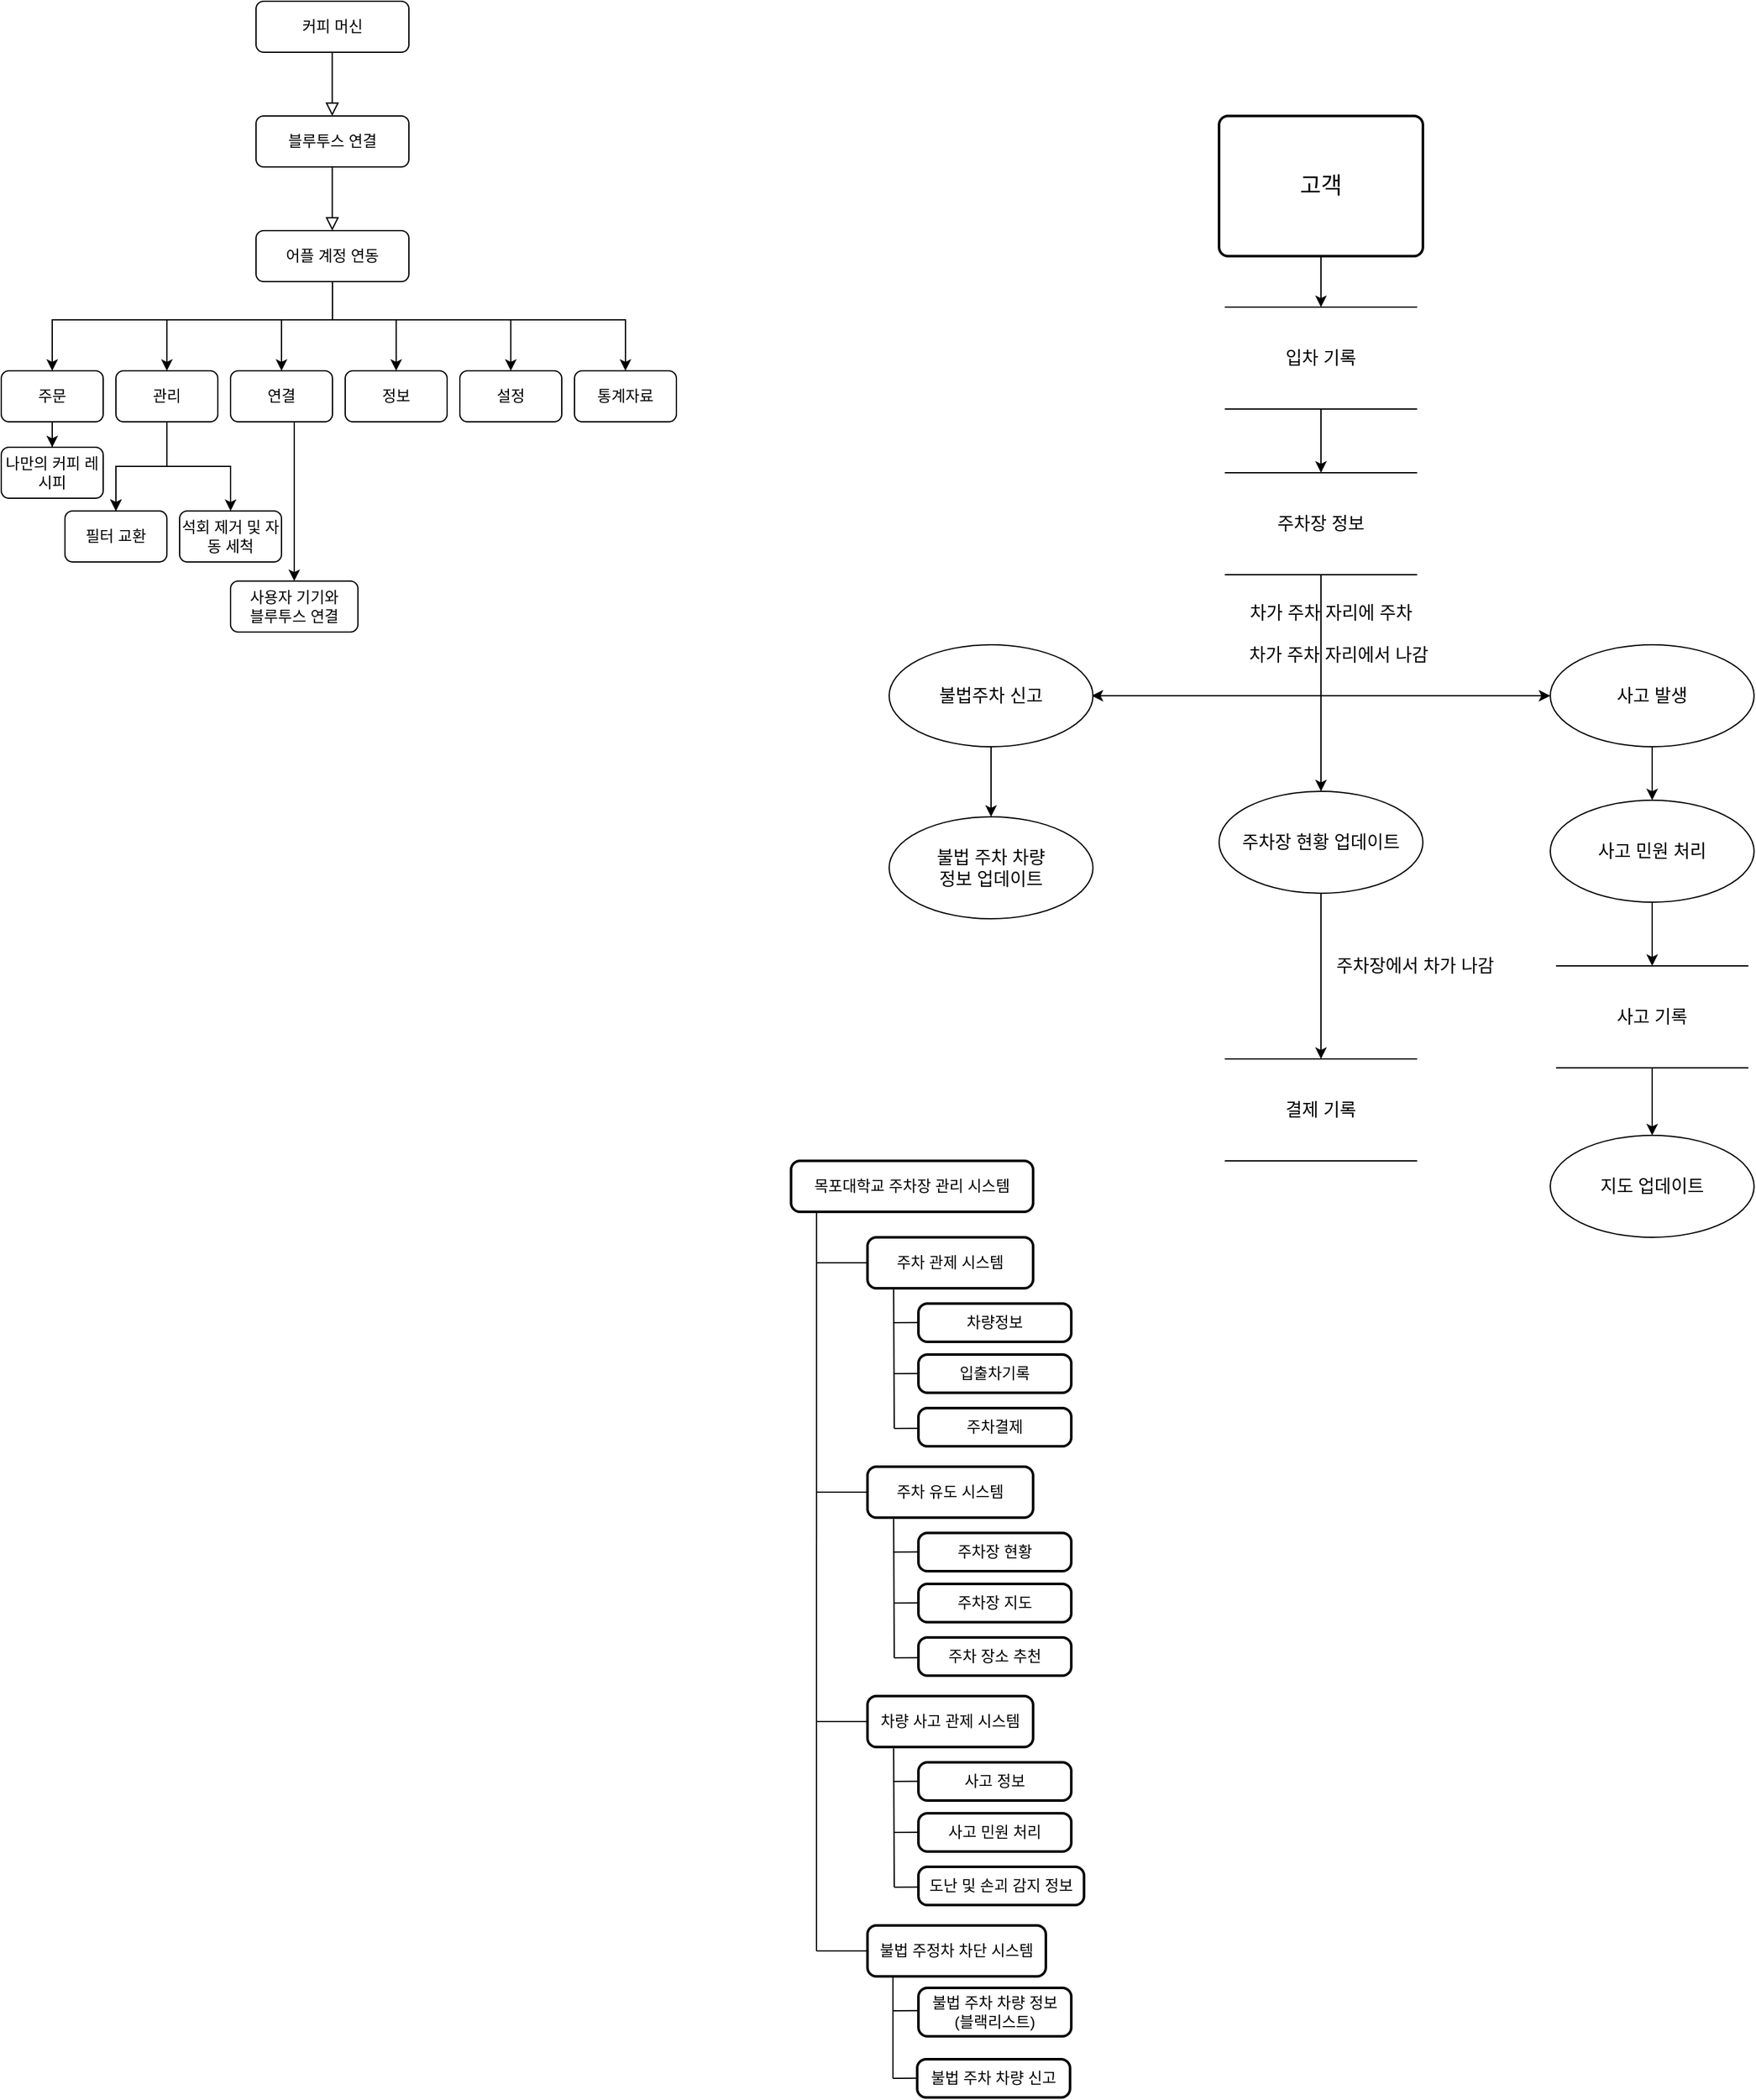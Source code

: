<mxfile version="22.1.4" type="github">
  <diagram id="C5RBs43oDa-KdzZeNtuy" name="Page-1">
    <mxGraphModel dx="706" dy="670" grid="1" gridSize="10" guides="1" tooltips="1" connect="1" arrows="1" fold="1" page="1" pageScale="1" pageWidth="827" pageHeight="1169" math="0" shadow="0">
      <root>
        <mxCell id="WIyWlLk6GJQsqaUBKTNV-0" />
        <mxCell id="WIyWlLk6GJQsqaUBKTNV-1" parent="WIyWlLk6GJQsqaUBKTNV-0" />
        <mxCell id="WIyWlLk6GJQsqaUBKTNV-3" value="블루투스 연결" style="rounded=1;whiteSpace=wrap;html=1;fontSize=12;glass=0;strokeWidth=1;shadow=0;" parent="WIyWlLk6GJQsqaUBKTNV-1" vertex="1">
          <mxGeometry x="310" y="100" width="120" height="40" as="geometry" />
        </mxCell>
        <mxCell id="3EG9-TvV20ggC_MvHCEM-3" value="커피 머신" style="rounded=1;whiteSpace=wrap;html=1;fontSize=12;glass=0;strokeWidth=1;shadow=0;" parent="WIyWlLk6GJQsqaUBKTNV-1" vertex="1">
          <mxGeometry x="310" y="10" width="120" height="40" as="geometry" />
        </mxCell>
        <mxCell id="3EG9-TvV20ggC_MvHCEM-5" value="" style="rounded=0;html=1;jettySize=auto;orthogonalLoop=1;fontSize=11;endArrow=block;endFill=0;endSize=8;strokeWidth=1;shadow=0;labelBackgroundColor=none;edgeStyle=orthogonalEdgeStyle;" parent="WIyWlLk6GJQsqaUBKTNV-1" edge="1">
          <mxGeometry relative="1" as="geometry">
            <mxPoint x="369.83" y="140" as="sourcePoint" />
            <mxPoint x="369.83" y="190" as="targetPoint" />
          </mxGeometry>
        </mxCell>
        <mxCell id="DR7JTV7pjPa2kn4OJmJ5-90" style="edgeStyle=orthogonalEdgeStyle;rounded=0;orthogonalLoop=1;jettySize=auto;html=1;exitX=0.5;exitY=1;exitDx=0;exitDy=0;entryX=0.5;entryY=0;entryDx=0;entryDy=0;" edge="1" parent="WIyWlLk6GJQsqaUBKTNV-1" source="3EG9-TvV20ggC_MvHCEM-7" target="DR7JTV7pjPa2kn4OJmJ5-85">
          <mxGeometry relative="1" as="geometry">
            <Array as="points">
              <mxPoint x="370" y="260" />
              <mxPoint x="240" y="260" />
            </Array>
          </mxGeometry>
        </mxCell>
        <mxCell id="DR7JTV7pjPa2kn4OJmJ5-91" style="edgeStyle=orthogonalEdgeStyle;rounded=0;orthogonalLoop=1;jettySize=auto;html=1;exitX=0.5;exitY=1;exitDx=0;exitDy=0;entryX=0.5;entryY=0;entryDx=0;entryDy=0;" edge="1" parent="WIyWlLk6GJQsqaUBKTNV-1" source="3EG9-TvV20ggC_MvHCEM-7" target="DR7JTV7pjPa2kn4OJmJ5-86">
          <mxGeometry relative="1" as="geometry">
            <Array as="points">
              <mxPoint x="370" y="260" />
              <mxPoint x="330" y="260" />
            </Array>
          </mxGeometry>
        </mxCell>
        <mxCell id="DR7JTV7pjPa2kn4OJmJ5-92" style="edgeStyle=orthogonalEdgeStyle;rounded=0;orthogonalLoop=1;jettySize=auto;html=1;exitX=0.5;exitY=1;exitDx=0;exitDy=0;entryX=0.5;entryY=0;entryDx=0;entryDy=0;" edge="1" parent="WIyWlLk6GJQsqaUBKTNV-1" source="3EG9-TvV20ggC_MvHCEM-7" target="DR7JTV7pjPa2kn4OJmJ5-82">
          <mxGeometry relative="1" as="geometry">
            <Array as="points">
              <mxPoint x="370" y="260" />
              <mxPoint x="150" y="260" />
            </Array>
          </mxGeometry>
        </mxCell>
        <mxCell id="DR7JTV7pjPa2kn4OJmJ5-93" style="edgeStyle=orthogonalEdgeStyle;rounded=0;orthogonalLoop=1;jettySize=auto;html=1;exitX=0.5;exitY=1;exitDx=0;exitDy=0;entryX=0.5;entryY=0;entryDx=0;entryDy=0;" edge="1" parent="WIyWlLk6GJQsqaUBKTNV-1" source="3EG9-TvV20ggC_MvHCEM-7" target="DR7JTV7pjPa2kn4OJmJ5-87">
          <mxGeometry relative="1" as="geometry">
            <Array as="points">
              <mxPoint x="370" y="260" />
              <mxPoint x="420" y="260" />
            </Array>
          </mxGeometry>
        </mxCell>
        <mxCell id="DR7JTV7pjPa2kn4OJmJ5-94" style="edgeStyle=orthogonalEdgeStyle;rounded=0;orthogonalLoop=1;jettySize=auto;html=1;exitX=0.5;exitY=1;exitDx=0;exitDy=0;entryX=0.5;entryY=0;entryDx=0;entryDy=0;" edge="1" parent="WIyWlLk6GJQsqaUBKTNV-1" source="3EG9-TvV20ggC_MvHCEM-7" target="DR7JTV7pjPa2kn4OJmJ5-88">
          <mxGeometry relative="1" as="geometry">
            <Array as="points">
              <mxPoint x="370" y="260" />
              <mxPoint x="510" y="260" />
            </Array>
          </mxGeometry>
        </mxCell>
        <mxCell id="DR7JTV7pjPa2kn4OJmJ5-95" style="edgeStyle=orthogonalEdgeStyle;rounded=0;orthogonalLoop=1;jettySize=auto;html=1;exitX=0.5;exitY=1;exitDx=0;exitDy=0;entryX=0.5;entryY=0;entryDx=0;entryDy=0;" edge="1" parent="WIyWlLk6GJQsqaUBKTNV-1" source="3EG9-TvV20ggC_MvHCEM-7" target="DR7JTV7pjPa2kn4OJmJ5-89">
          <mxGeometry relative="1" as="geometry">
            <Array as="points">
              <mxPoint x="370" y="260" />
              <mxPoint x="600" y="260" />
            </Array>
          </mxGeometry>
        </mxCell>
        <mxCell id="3EG9-TvV20ggC_MvHCEM-7" value="어플 계정 연동" style="rounded=1;whiteSpace=wrap;html=1;fontSize=12;glass=0;strokeWidth=1;shadow=0;" parent="WIyWlLk6GJQsqaUBKTNV-1" vertex="1">
          <mxGeometry x="310" y="190" width="120" height="40" as="geometry" />
        </mxCell>
        <mxCell id="3EG9-TvV20ggC_MvHCEM-8" value="" style="rounded=0;html=1;jettySize=auto;orthogonalLoop=1;fontSize=11;endArrow=block;endFill=0;endSize=8;strokeWidth=1;shadow=0;labelBackgroundColor=none;edgeStyle=orthogonalEdgeStyle;" parent="WIyWlLk6GJQsqaUBKTNV-1" edge="1">
          <mxGeometry relative="1" as="geometry">
            <mxPoint x="369.8" y="50" as="sourcePoint" />
            <mxPoint x="369.8" y="100" as="targetPoint" />
          </mxGeometry>
        </mxCell>
        <mxCell id="DR7JTV7pjPa2kn4OJmJ5-0" value="목포대학교 주차장 관리 시스템" style="rounded=1;whiteSpace=wrap;html=1;absoluteArcSize=1;arcSize=14;strokeWidth=2;" vertex="1" parent="WIyWlLk6GJQsqaUBKTNV-1">
          <mxGeometry x="730" y="920" width="190" height="40" as="geometry" />
        </mxCell>
        <mxCell id="DR7JTV7pjPa2kn4OJmJ5-1" value="주차 관제 시스템" style="rounded=1;whiteSpace=wrap;html=1;absoluteArcSize=1;arcSize=14;strokeWidth=2;" vertex="1" parent="WIyWlLk6GJQsqaUBKTNV-1">
          <mxGeometry x="790" y="980" width="130" height="40" as="geometry" />
        </mxCell>
        <mxCell id="DR7JTV7pjPa2kn4OJmJ5-2" value="" style="endArrow=none;html=1;rounded=0;entryX=0.137;entryY=1.075;entryDx=0;entryDy=0;entryPerimeter=0;" edge="1" parent="WIyWlLk6GJQsqaUBKTNV-1">
          <mxGeometry width="50" height="50" relative="1" as="geometry">
            <mxPoint x="750" y="1540" as="sourcePoint" />
            <mxPoint x="750.03" y="960.0" as="targetPoint" />
          </mxGeometry>
        </mxCell>
        <mxCell id="DR7JTV7pjPa2kn4OJmJ5-3" value="" style="endArrow=none;html=1;rounded=0;" edge="1" parent="WIyWlLk6GJQsqaUBKTNV-1">
          <mxGeometry width="50" height="50" relative="1" as="geometry">
            <mxPoint x="810" y="1047" as="sourcePoint" />
            <mxPoint x="830" y="1046.83" as="targetPoint" />
          </mxGeometry>
        </mxCell>
        <mxCell id="DR7JTV7pjPa2kn4OJmJ5-5" value="" style="endArrow=none;html=1;rounded=0;entryX=0.158;entryY=1.027;entryDx=0;entryDy=0;entryPerimeter=0;" edge="1" parent="WIyWlLk6GJQsqaUBKTNV-1" target="DR7JTV7pjPa2kn4OJmJ5-1">
          <mxGeometry width="50" height="50" relative="1" as="geometry">
            <mxPoint x="811" y="1130" as="sourcePoint" />
            <mxPoint x="860" y="1090" as="targetPoint" />
          </mxGeometry>
        </mxCell>
        <mxCell id="DR7JTV7pjPa2kn4OJmJ5-6" value="차량정보" style="rounded=1;whiteSpace=wrap;html=1;absoluteArcSize=1;arcSize=14;strokeWidth=2;" vertex="1" parent="WIyWlLk6GJQsqaUBKTNV-1">
          <mxGeometry x="830" y="1032" width="120" height="30" as="geometry" />
        </mxCell>
        <mxCell id="DR7JTV7pjPa2kn4OJmJ5-7" value="입출차기록" style="rounded=1;whiteSpace=wrap;html=1;absoluteArcSize=1;arcSize=14;strokeWidth=2;" vertex="1" parent="WIyWlLk6GJQsqaUBKTNV-1">
          <mxGeometry x="830" y="1072" width="120" height="30" as="geometry" />
        </mxCell>
        <mxCell id="DR7JTV7pjPa2kn4OJmJ5-8" value="주차결제" style="rounded=1;whiteSpace=wrap;html=1;absoluteArcSize=1;arcSize=14;strokeWidth=2;" vertex="1" parent="WIyWlLk6GJQsqaUBKTNV-1">
          <mxGeometry x="830" y="1114" width="120" height="30" as="geometry" />
        </mxCell>
        <mxCell id="DR7JTV7pjPa2kn4OJmJ5-10" value="" style="endArrow=none;html=1;rounded=0;" edge="1" parent="WIyWlLk6GJQsqaUBKTNV-1">
          <mxGeometry width="50" height="50" relative="1" as="geometry">
            <mxPoint x="811" y="1087" as="sourcePoint" />
            <mxPoint x="831" y="1086.83" as="targetPoint" />
          </mxGeometry>
        </mxCell>
        <mxCell id="DR7JTV7pjPa2kn4OJmJ5-11" value="" style="endArrow=none;html=1;rounded=0;" edge="1" parent="WIyWlLk6GJQsqaUBKTNV-1">
          <mxGeometry width="50" height="50" relative="1" as="geometry">
            <mxPoint x="811" y="1130" as="sourcePoint" />
            <mxPoint x="831" y="1129.83" as="targetPoint" />
          </mxGeometry>
        </mxCell>
        <mxCell id="DR7JTV7pjPa2kn4OJmJ5-12" value="" style="endArrow=none;html=1;rounded=0;entryX=0;entryY=0.5;entryDx=0;entryDy=0;" edge="1" parent="WIyWlLk6GJQsqaUBKTNV-1" target="DR7JTV7pjPa2kn4OJmJ5-1">
          <mxGeometry width="50" height="50" relative="1" as="geometry">
            <mxPoint x="750" y="1000.03" as="sourcePoint" />
            <mxPoint x="770" y="999.86" as="targetPoint" />
          </mxGeometry>
        </mxCell>
        <mxCell id="DR7JTV7pjPa2kn4OJmJ5-13" value="주차 유도 시스템" style="rounded=1;whiteSpace=wrap;html=1;absoluteArcSize=1;arcSize=14;strokeWidth=2;" vertex="1" parent="WIyWlLk6GJQsqaUBKTNV-1">
          <mxGeometry x="790" y="1160" width="130" height="40" as="geometry" />
        </mxCell>
        <mxCell id="DR7JTV7pjPa2kn4OJmJ5-14" value="" style="endArrow=none;html=1;rounded=0;" edge="1" parent="WIyWlLk6GJQsqaUBKTNV-1">
          <mxGeometry width="50" height="50" relative="1" as="geometry">
            <mxPoint x="810" y="1227" as="sourcePoint" />
            <mxPoint x="830" y="1226.83" as="targetPoint" />
          </mxGeometry>
        </mxCell>
        <mxCell id="DR7JTV7pjPa2kn4OJmJ5-15" value="" style="endArrow=none;html=1;rounded=0;entryX=0.158;entryY=1.027;entryDx=0;entryDy=0;entryPerimeter=0;" edge="1" parent="WIyWlLk6GJQsqaUBKTNV-1" target="DR7JTV7pjPa2kn4OJmJ5-13">
          <mxGeometry width="50" height="50" relative="1" as="geometry">
            <mxPoint x="811" y="1310" as="sourcePoint" />
            <mxPoint x="860" y="1270" as="targetPoint" />
          </mxGeometry>
        </mxCell>
        <mxCell id="DR7JTV7pjPa2kn4OJmJ5-16" value="주차장 현황" style="rounded=1;whiteSpace=wrap;html=1;absoluteArcSize=1;arcSize=14;strokeWidth=2;" vertex="1" parent="WIyWlLk6GJQsqaUBKTNV-1">
          <mxGeometry x="830" y="1212" width="120" height="30" as="geometry" />
        </mxCell>
        <mxCell id="DR7JTV7pjPa2kn4OJmJ5-17" value="주차장 지도" style="rounded=1;whiteSpace=wrap;html=1;absoluteArcSize=1;arcSize=14;strokeWidth=2;" vertex="1" parent="WIyWlLk6GJQsqaUBKTNV-1">
          <mxGeometry x="830" y="1252" width="120" height="30" as="geometry" />
        </mxCell>
        <mxCell id="DR7JTV7pjPa2kn4OJmJ5-18" value="주차 장소 추천" style="rounded=1;whiteSpace=wrap;html=1;absoluteArcSize=1;arcSize=14;strokeWidth=2;" vertex="1" parent="WIyWlLk6GJQsqaUBKTNV-1">
          <mxGeometry x="830" y="1294" width="120" height="30" as="geometry" />
        </mxCell>
        <mxCell id="DR7JTV7pjPa2kn4OJmJ5-19" value="" style="endArrow=none;html=1;rounded=0;" edge="1" parent="WIyWlLk6GJQsqaUBKTNV-1">
          <mxGeometry width="50" height="50" relative="1" as="geometry">
            <mxPoint x="811" y="1267" as="sourcePoint" />
            <mxPoint x="831" y="1266.83" as="targetPoint" />
          </mxGeometry>
        </mxCell>
        <mxCell id="DR7JTV7pjPa2kn4OJmJ5-20" value="" style="endArrow=none;html=1;rounded=0;" edge="1" parent="WIyWlLk6GJQsqaUBKTNV-1">
          <mxGeometry width="50" height="50" relative="1" as="geometry">
            <mxPoint x="811" y="1310" as="sourcePoint" />
            <mxPoint x="831" y="1309.83" as="targetPoint" />
          </mxGeometry>
        </mxCell>
        <mxCell id="DR7JTV7pjPa2kn4OJmJ5-21" value="" style="endArrow=none;html=1;rounded=0;entryX=0;entryY=0.5;entryDx=0;entryDy=0;" edge="1" parent="WIyWlLk6GJQsqaUBKTNV-1" target="DR7JTV7pjPa2kn4OJmJ5-13">
          <mxGeometry width="50" height="50" relative="1" as="geometry">
            <mxPoint x="750" y="1180.03" as="sourcePoint" />
            <mxPoint x="770" y="1179.86" as="targetPoint" />
          </mxGeometry>
        </mxCell>
        <mxCell id="DR7JTV7pjPa2kn4OJmJ5-22" value="차량 사고 관제 시스템" style="rounded=1;whiteSpace=wrap;html=1;absoluteArcSize=1;arcSize=14;strokeWidth=2;" vertex="1" parent="WIyWlLk6GJQsqaUBKTNV-1">
          <mxGeometry x="790" y="1340" width="130" height="40" as="geometry" />
        </mxCell>
        <mxCell id="DR7JTV7pjPa2kn4OJmJ5-23" value="" style="endArrow=none;html=1;rounded=0;" edge="1" parent="WIyWlLk6GJQsqaUBKTNV-1">
          <mxGeometry width="50" height="50" relative="1" as="geometry">
            <mxPoint x="810" y="1407" as="sourcePoint" />
            <mxPoint x="830" y="1406.83" as="targetPoint" />
          </mxGeometry>
        </mxCell>
        <mxCell id="DR7JTV7pjPa2kn4OJmJ5-24" value="" style="endArrow=none;html=1;rounded=0;entryX=0.158;entryY=1.027;entryDx=0;entryDy=0;entryPerimeter=0;" edge="1" parent="WIyWlLk6GJQsqaUBKTNV-1" target="DR7JTV7pjPa2kn4OJmJ5-22">
          <mxGeometry width="50" height="50" relative="1" as="geometry">
            <mxPoint x="811" y="1490" as="sourcePoint" />
            <mxPoint x="860" y="1450" as="targetPoint" />
          </mxGeometry>
        </mxCell>
        <mxCell id="DR7JTV7pjPa2kn4OJmJ5-25" value="사고 정보" style="rounded=1;whiteSpace=wrap;html=1;absoluteArcSize=1;arcSize=14;strokeWidth=2;" vertex="1" parent="WIyWlLk6GJQsqaUBKTNV-1">
          <mxGeometry x="830" y="1392" width="120" height="30" as="geometry" />
        </mxCell>
        <mxCell id="DR7JTV7pjPa2kn4OJmJ5-26" value="사고 민원 처리" style="rounded=1;whiteSpace=wrap;html=1;absoluteArcSize=1;arcSize=14;strokeWidth=2;" vertex="1" parent="WIyWlLk6GJQsqaUBKTNV-1">
          <mxGeometry x="830" y="1432" width="120" height="30" as="geometry" />
        </mxCell>
        <mxCell id="DR7JTV7pjPa2kn4OJmJ5-27" value="도난 및 손괴 감지 정보" style="rounded=1;whiteSpace=wrap;html=1;absoluteArcSize=1;arcSize=14;strokeWidth=2;" vertex="1" parent="WIyWlLk6GJQsqaUBKTNV-1">
          <mxGeometry x="830" y="1474" width="130" height="30" as="geometry" />
        </mxCell>
        <mxCell id="DR7JTV7pjPa2kn4OJmJ5-28" value="" style="endArrow=none;html=1;rounded=0;" edge="1" parent="WIyWlLk6GJQsqaUBKTNV-1">
          <mxGeometry width="50" height="50" relative="1" as="geometry">
            <mxPoint x="811" y="1447" as="sourcePoint" />
            <mxPoint x="831" y="1446.83" as="targetPoint" />
          </mxGeometry>
        </mxCell>
        <mxCell id="DR7JTV7pjPa2kn4OJmJ5-29" value="" style="endArrow=none;html=1;rounded=0;" edge="1" parent="WIyWlLk6GJQsqaUBKTNV-1">
          <mxGeometry width="50" height="50" relative="1" as="geometry">
            <mxPoint x="811" y="1490" as="sourcePoint" />
            <mxPoint x="831" y="1489.83" as="targetPoint" />
          </mxGeometry>
        </mxCell>
        <mxCell id="DR7JTV7pjPa2kn4OJmJ5-30" value="" style="endArrow=none;html=1;rounded=0;entryX=0;entryY=0.5;entryDx=0;entryDy=0;" edge="1" parent="WIyWlLk6GJQsqaUBKTNV-1" target="DR7JTV7pjPa2kn4OJmJ5-22">
          <mxGeometry width="50" height="50" relative="1" as="geometry">
            <mxPoint x="750" y="1360.03" as="sourcePoint" />
            <mxPoint x="770" y="1359.86" as="targetPoint" />
          </mxGeometry>
        </mxCell>
        <mxCell id="DR7JTV7pjPa2kn4OJmJ5-31" value="불법 주정차 차단 시스템" style="rounded=1;whiteSpace=wrap;html=1;absoluteArcSize=1;arcSize=14;strokeWidth=2;" vertex="1" parent="WIyWlLk6GJQsqaUBKTNV-1">
          <mxGeometry x="790" y="1520" width="140" height="40" as="geometry" />
        </mxCell>
        <mxCell id="DR7JTV7pjPa2kn4OJmJ5-32" value="" style="endArrow=none;html=1;rounded=0;" edge="1" parent="WIyWlLk6GJQsqaUBKTNV-1">
          <mxGeometry width="50" height="50" relative="1" as="geometry">
            <mxPoint x="810" y="1587" as="sourcePoint" />
            <mxPoint x="830" y="1586.83" as="targetPoint" />
          </mxGeometry>
        </mxCell>
        <mxCell id="DR7JTV7pjPa2kn4OJmJ5-33" value="" style="endArrow=none;html=1;rounded=0;" edge="1" parent="WIyWlLk6GJQsqaUBKTNV-1">
          <mxGeometry width="50" height="50" relative="1" as="geometry">
            <mxPoint x="810" y="1640" as="sourcePoint" />
            <mxPoint x="810" y="1560" as="targetPoint" />
          </mxGeometry>
        </mxCell>
        <mxCell id="DR7JTV7pjPa2kn4OJmJ5-34" value="불법 주차 차량 정보&lt;br&gt;(블랙리스트)" style="rounded=1;whiteSpace=wrap;html=1;absoluteArcSize=1;arcSize=14;strokeWidth=2;" vertex="1" parent="WIyWlLk6GJQsqaUBKTNV-1">
          <mxGeometry x="830" y="1569" width="120" height="38" as="geometry" />
        </mxCell>
        <mxCell id="DR7JTV7pjPa2kn4OJmJ5-35" value="불법 주차 차량 신고" style="rounded=1;whiteSpace=wrap;html=1;absoluteArcSize=1;arcSize=14;strokeWidth=2;" vertex="1" parent="WIyWlLk6GJQsqaUBKTNV-1">
          <mxGeometry x="829" y="1625" width="120" height="30" as="geometry" />
        </mxCell>
        <mxCell id="DR7JTV7pjPa2kn4OJmJ5-37" value="" style="endArrow=none;html=1;rounded=0;" edge="1" parent="WIyWlLk6GJQsqaUBKTNV-1">
          <mxGeometry width="50" height="50" relative="1" as="geometry">
            <mxPoint x="810" y="1640" as="sourcePoint" />
            <mxPoint x="830" y="1639.83" as="targetPoint" />
          </mxGeometry>
        </mxCell>
        <mxCell id="DR7JTV7pjPa2kn4OJmJ5-39" value="" style="endArrow=none;html=1;rounded=0;entryX=0;entryY=0.5;entryDx=0;entryDy=0;" edge="1" parent="WIyWlLk6GJQsqaUBKTNV-1" target="DR7JTV7pjPa2kn4OJmJ5-31">
          <mxGeometry width="50" height="50" relative="1" as="geometry">
            <mxPoint x="750" y="1540.03" as="sourcePoint" />
            <mxPoint x="770" y="1539.86" as="targetPoint" />
          </mxGeometry>
        </mxCell>
        <mxCell id="DR7JTV7pjPa2kn4OJmJ5-46" style="edgeStyle=orthogonalEdgeStyle;rounded=0;orthogonalLoop=1;jettySize=auto;html=1;exitX=0.5;exitY=1;exitDx=0;exitDy=0;entryX=0.5;entryY=0;entryDx=0;entryDy=0;" edge="1" parent="WIyWlLk6GJQsqaUBKTNV-1" source="DR7JTV7pjPa2kn4OJmJ5-40" target="DR7JTV7pjPa2kn4OJmJ5-43">
          <mxGeometry relative="1" as="geometry" />
        </mxCell>
        <mxCell id="DR7JTV7pjPa2kn4OJmJ5-40" value="&lt;font style=&quot;font-size: 14px;&quot;&gt;입차 기록&lt;/font&gt;" style="shape=partialRectangle;whiteSpace=wrap;html=1;left=0;right=0;fillColor=none;" vertex="1" parent="WIyWlLk6GJQsqaUBKTNV-1">
          <mxGeometry x="1071" y="250" width="150" height="80" as="geometry" />
        </mxCell>
        <mxCell id="DR7JTV7pjPa2kn4OJmJ5-45" style="edgeStyle=orthogonalEdgeStyle;rounded=0;orthogonalLoop=1;jettySize=auto;html=1;exitX=0.5;exitY=1;exitDx=0;exitDy=0;entryX=0.5;entryY=0;entryDx=0;entryDy=0;" edge="1" parent="WIyWlLk6GJQsqaUBKTNV-1" source="DR7JTV7pjPa2kn4OJmJ5-42" target="DR7JTV7pjPa2kn4OJmJ5-40">
          <mxGeometry relative="1" as="geometry" />
        </mxCell>
        <mxCell id="DR7JTV7pjPa2kn4OJmJ5-42" value="&lt;font style=&quot;font-size: 18px;&quot;&gt;고객&lt;/font&gt;" style="rounded=1;whiteSpace=wrap;html=1;absoluteArcSize=1;arcSize=14;strokeWidth=2;" vertex="1" parent="WIyWlLk6GJQsqaUBKTNV-1">
          <mxGeometry x="1066" y="100" width="160" height="110" as="geometry" />
        </mxCell>
        <mxCell id="DR7JTV7pjPa2kn4OJmJ5-57" value="" style="edgeStyle=orthogonalEdgeStyle;rounded=0;orthogonalLoop=1;jettySize=auto;html=1;exitX=0.5;exitY=1;exitDx=0;exitDy=0;" edge="1" parent="WIyWlLk6GJQsqaUBKTNV-1" source="DR7JTV7pjPa2kn4OJmJ5-43" target="DR7JTV7pjPa2kn4OJmJ5-56">
          <mxGeometry relative="1" as="geometry">
            <mxPoint x="1146.059" y="502" as="sourcePoint" />
          </mxGeometry>
        </mxCell>
        <mxCell id="DR7JTV7pjPa2kn4OJmJ5-43" value="&lt;font style=&quot;font-size: 14px;&quot;&gt;주차장 정보&lt;/font&gt;" style="shape=partialRectangle;whiteSpace=wrap;html=1;left=0;right=0;fillColor=none;" vertex="1" parent="WIyWlLk6GJQsqaUBKTNV-1">
          <mxGeometry x="1071" y="380" width="150" height="80" as="geometry" />
        </mxCell>
        <mxCell id="DR7JTV7pjPa2kn4OJmJ5-48" value="&lt;font style=&quot;font-size: 14px;&quot;&gt;차가 주차 자리에 주차&lt;/font&gt;" style="text;html=1;strokeColor=none;fillColor=none;align=center;verticalAlign=middle;whiteSpace=wrap;rounded=0;" vertex="1" parent="WIyWlLk6GJQsqaUBKTNV-1">
          <mxGeometry x="1079" y="475" width="150" height="30" as="geometry" />
        </mxCell>
        <mxCell id="DR7JTV7pjPa2kn4OJmJ5-68" style="edgeStyle=orthogonalEdgeStyle;rounded=0;orthogonalLoop=1;jettySize=auto;html=1;exitX=0.5;exitY=1;exitDx=0;exitDy=0;entryX=0.5;entryY=0;entryDx=0;entryDy=0;" edge="1" parent="WIyWlLk6GJQsqaUBKTNV-1" source="DR7JTV7pjPa2kn4OJmJ5-56" target="DR7JTV7pjPa2kn4OJmJ5-64">
          <mxGeometry relative="1" as="geometry" />
        </mxCell>
        <mxCell id="DR7JTV7pjPa2kn4OJmJ5-56" value="&lt;font style=&quot;font-size: 14px;&quot;&gt;주차장 현황 업데이트&lt;/font&gt;" style="ellipse;whiteSpace=wrap;html=1;fillColor=none;" vertex="1" parent="WIyWlLk6GJQsqaUBKTNV-1">
          <mxGeometry x="1066" y="630" width="160" height="80" as="geometry" />
        </mxCell>
        <mxCell id="DR7JTV7pjPa2kn4OJmJ5-60" value="&lt;font style=&quot;font-size: 14px;&quot;&gt;차가 주차 자리에서 나감&lt;/font&gt;" style="text;html=1;strokeColor=none;fillColor=none;align=center;verticalAlign=middle;whiteSpace=wrap;rounded=0;" vertex="1" parent="WIyWlLk6GJQsqaUBKTNV-1">
          <mxGeometry x="1080" y="508" width="160" height="30" as="geometry" />
        </mxCell>
        <mxCell id="DR7JTV7pjPa2kn4OJmJ5-64" value="&lt;font style=&quot;font-size: 14px;&quot;&gt;결제 기록&lt;/font&gt;" style="shape=partialRectangle;whiteSpace=wrap;html=1;left=0;right=0;fillColor=none;" vertex="1" parent="WIyWlLk6GJQsqaUBKTNV-1">
          <mxGeometry x="1071" y="840" width="150" height="80" as="geometry" />
        </mxCell>
        <mxCell id="DR7JTV7pjPa2kn4OJmJ5-69" value="&lt;span style=&quot;font-size: 14px;&quot;&gt;주차장에서 차가 나감&lt;/span&gt;" style="text;html=1;strokeColor=none;fillColor=none;align=center;verticalAlign=middle;whiteSpace=wrap;rounded=0;" vertex="1" parent="WIyWlLk6GJQsqaUBKTNV-1">
          <mxGeometry x="1140" y="752" width="160" height="30" as="geometry" />
        </mxCell>
        <mxCell id="DR7JTV7pjPa2kn4OJmJ5-70" value="" style="edgeStyle=orthogonalEdgeStyle;rounded=0;orthogonalLoop=1;jettySize=auto;html=1;" edge="1" parent="WIyWlLk6GJQsqaUBKTNV-1">
          <mxGeometry relative="1" as="geometry">
            <mxPoint x="1145" y="555" as="sourcePoint" />
            <mxPoint x="1326" y="555" as="targetPoint" />
          </mxGeometry>
        </mxCell>
        <mxCell id="DR7JTV7pjPa2kn4OJmJ5-73" style="edgeStyle=orthogonalEdgeStyle;rounded=0;orthogonalLoop=1;jettySize=auto;html=1;exitX=0.5;exitY=1;exitDx=0;exitDy=0;" edge="1" parent="WIyWlLk6GJQsqaUBKTNV-1" source="DR7JTV7pjPa2kn4OJmJ5-71" target="DR7JTV7pjPa2kn4OJmJ5-72">
          <mxGeometry relative="1" as="geometry" />
        </mxCell>
        <mxCell id="DR7JTV7pjPa2kn4OJmJ5-71" value="&lt;font style=&quot;font-size: 14px;&quot;&gt;사고 발생&lt;/font&gt;" style="ellipse;whiteSpace=wrap;html=1;fillColor=none;" vertex="1" parent="WIyWlLk6GJQsqaUBKTNV-1">
          <mxGeometry x="1326" y="515" width="160" height="80" as="geometry" />
        </mxCell>
        <mxCell id="DR7JTV7pjPa2kn4OJmJ5-75" style="edgeStyle=orthogonalEdgeStyle;rounded=0;orthogonalLoop=1;jettySize=auto;html=1;exitX=0.5;exitY=1;exitDx=0;exitDy=0;entryX=0.5;entryY=0;entryDx=0;entryDy=0;" edge="1" parent="WIyWlLk6GJQsqaUBKTNV-1" source="DR7JTV7pjPa2kn4OJmJ5-72" target="DR7JTV7pjPa2kn4OJmJ5-74">
          <mxGeometry relative="1" as="geometry" />
        </mxCell>
        <mxCell id="DR7JTV7pjPa2kn4OJmJ5-72" value="&lt;font style=&quot;font-size: 14px;&quot;&gt;사고 민원 처리&lt;/font&gt;" style="ellipse;whiteSpace=wrap;html=1;fillColor=none;" vertex="1" parent="WIyWlLk6GJQsqaUBKTNV-1">
          <mxGeometry x="1326" y="637" width="160" height="80" as="geometry" />
        </mxCell>
        <mxCell id="DR7JTV7pjPa2kn4OJmJ5-77" style="edgeStyle=orthogonalEdgeStyle;rounded=0;orthogonalLoop=1;jettySize=auto;html=1;exitX=0.5;exitY=1;exitDx=0;exitDy=0;entryX=0.5;entryY=0;entryDx=0;entryDy=0;" edge="1" parent="WIyWlLk6GJQsqaUBKTNV-1" source="DR7JTV7pjPa2kn4OJmJ5-74" target="DR7JTV7pjPa2kn4OJmJ5-76">
          <mxGeometry relative="1" as="geometry" />
        </mxCell>
        <mxCell id="DR7JTV7pjPa2kn4OJmJ5-74" value="&lt;span style=&quot;font-size: 14px;&quot;&gt;사고 기록&lt;/span&gt;" style="shape=partialRectangle;whiteSpace=wrap;html=1;left=0;right=0;fillColor=none;" vertex="1" parent="WIyWlLk6GJQsqaUBKTNV-1">
          <mxGeometry x="1331" y="767" width="150" height="80" as="geometry" />
        </mxCell>
        <mxCell id="DR7JTV7pjPa2kn4OJmJ5-76" value="&lt;font style=&quot;font-size: 14px;&quot;&gt;지도 업데이트&lt;/font&gt;" style="ellipse;whiteSpace=wrap;html=1;fillColor=none;" vertex="1" parent="WIyWlLk6GJQsqaUBKTNV-1">
          <mxGeometry x="1326" y="900" width="160" height="80" as="geometry" />
        </mxCell>
        <mxCell id="DR7JTV7pjPa2kn4OJmJ5-78" value="" style="edgeStyle=orthogonalEdgeStyle;rounded=0;orthogonalLoop=1;jettySize=auto;html=1;" edge="1" parent="WIyWlLk6GJQsqaUBKTNV-1">
          <mxGeometry relative="1" as="geometry">
            <mxPoint x="1146" y="555" as="sourcePoint" />
            <mxPoint x="966" y="555" as="targetPoint" />
          </mxGeometry>
        </mxCell>
        <mxCell id="DR7JTV7pjPa2kn4OJmJ5-81" style="edgeStyle=orthogonalEdgeStyle;rounded=0;orthogonalLoop=1;jettySize=auto;html=1;exitX=0.5;exitY=1;exitDx=0;exitDy=0;entryX=0.5;entryY=0;entryDx=0;entryDy=0;" edge="1" parent="WIyWlLk6GJQsqaUBKTNV-1" source="DR7JTV7pjPa2kn4OJmJ5-79" target="DR7JTV7pjPa2kn4OJmJ5-80">
          <mxGeometry relative="1" as="geometry" />
        </mxCell>
        <mxCell id="DR7JTV7pjPa2kn4OJmJ5-79" value="&lt;font style=&quot;font-size: 14px;&quot;&gt;불법주차 신고&lt;/font&gt;" style="ellipse;whiteSpace=wrap;html=1;fillColor=none;" vertex="1" parent="WIyWlLk6GJQsqaUBKTNV-1">
          <mxGeometry x="807" y="515" width="160" height="80" as="geometry" />
        </mxCell>
        <mxCell id="DR7JTV7pjPa2kn4OJmJ5-80" value="&lt;font style=&quot;font-size: 14px;&quot;&gt;불법 주차 차량 &lt;br&gt;정보 업데이트&lt;/font&gt;" style="ellipse;whiteSpace=wrap;html=1;fillColor=none;" vertex="1" parent="WIyWlLk6GJQsqaUBKTNV-1">
          <mxGeometry x="807" y="650" width="160" height="80" as="geometry" />
        </mxCell>
        <mxCell id="DR7JTV7pjPa2kn4OJmJ5-97" value="" style="edgeStyle=orthogonalEdgeStyle;rounded=0;orthogonalLoop=1;jettySize=auto;html=1;" edge="1" parent="WIyWlLk6GJQsqaUBKTNV-1" source="DR7JTV7pjPa2kn4OJmJ5-82" target="DR7JTV7pjPa2kn4OJmJ5-96">
          <mxGeometry relative="1" as="geometry" />
        </mxCell>
        <mxCell id="DR7JTV7pjPa2kn4OJmJ5-82" value="주문" style="rounded=1;whiteSpace=wrap;html=1;fontSize=12;glass=0;strokeWidth=1;shadow=0;" vertex="1" parent="WIyWlLk6GJQsqaUBKTNV-1">
          <mxGeometry x="110" y="300" width="80" height="40" as="geometry" />
        </mxCell>
        <mxCell id="DR7JTV7pjPa2kn4OJmJ5-99" value="" style="edgeStyle=orthogonalEdgeStyle;rounded=0;orthogonalLoop=1;jettySize=auto;html=1;" edge="1" parent="WIyWlLk6GJQsqaUBKTNV-1" source="DR7JTV7pjPa2kn4OJmJ5-85" target="DR7JTV7pjPa2kn4OJmJ5-98">
          <mxGeometry relative="1" as="geometry" />
        </mxCell>
        <mxCell id="DR7JTV7pjPa2kn4OJmJ5-100" value="" style="edgeStyle=orthogonalEdgeStyle;rounded=0;orthogonalLoop=1;jettySize=auto;html=1;" edge="1" parent="WIyWlLk6GJQsqaUBKTNV-1" source="DR7JTV7pjPa2kn4OJmJ5-85" target="DR7JTV7pjPa2kn4OJmJ5-98">
          <mxGeometry relative="1" as="geometry" />
        </mxCell>
        <mxCell id="DR7JTV7pjPa2kn4OJmJ5-102" style="edgeStyle=orthogonalEdgeStyle;rounded=0;orthogonalLoop=1;jettySize=auto;html=1;exitX=0.5;exitY=1;exitDx=0;exitDy=0;entryX=0.5;entryY=0;entryDx=0;entryDy=0;" edge="1" parent="WIyWlLk6GJQsqaUBKTNV-1" source="DR7JTV7pjPa2kn4OJmJ5-85" target="DR7JTV7pjPa2kn4OJmJ5-101">
          <mxGeometry relative="1" as="geometry" />
        </mxCell>
        <mxCell id="DR7JTV7pjPa2kn4OJmJ5-85" value="관리" style="rounded=1;whiteSpace=wrap;html=1;fontSize=12;glass=0;strokeWidth=1;shadow=0;" vertex="1" parent="WIyWlLk6GJQsqaUBKTNV-1">
          <mxGeometry x="200" y="300" width="80" height="40" as="geometry" />
        </mxCell>
        <mxCell id="DR7JTV7pjPa2kn4OJmJ5-106" style="edgeStyle=orthogonalEdgeStyle;rounded=0;orthogonalLoop=1;jettySize=auto;html=1;exitX=0.5;exitY=1;exitDx=0;exitDy=0;entryX=0.5;entryY=0;entryDx=0;entryDy=0;" edge="1" parent="WIyWlLk6GJQsqaUBKTNV-1" source="DR7JTV7pjPa2kn4OJmJ5-86" target="DR7JTV7pjPa2kn4OJmJ5-105">
          <mxGeometry relative="1" as="geometry">
            <Array as="points">
              <mxPoint x="340" y="340" />
              <mxPoint x="340" y="460" />
            </Array>
          </mxGeometry>
        </mxCell>
        <mxCell id="DR7JTV7pjPa2kn4OJmJ5-86" value="연결" style="rounded=1;whiteSpace=wrap;html=1;fontSize=12;glass=0;strokeWidth=1;shadow=0;" vertex="1" parent="WIyWlLk6GJQsqaUBKTNV-1">
          <mxGeometry x="290" y="300" width="80" height="40" as="geometry" />
        </mxCell>
        <mxCell id="DR7JTV7pjPa2kn4OJmJ5-87" value="정보" style="rounded=1;whiteSpace=wrap;html=1;fontSize=12;glass=0;strokeWidth=1;shadow=0;" vertex="1" parent="WIyWlLk6GJQsqaUBKTNV-1">
          <mxGeometry x="380" y="300" width="80" height="40" as="geometry" />
        </mxCell>
        <mxCell id="DR7JTV7pjPa2kn4OJmJ5-88" value="설정" style="rounded=1;whiteSpace=wrap;html=1;fontSize=12;glass=0;strokeWidth=1;shadow=0;" vertex="1" parent="WIyWlLk6GJQsqaUBKTNV-1">
          <mxGeometry x="470" y="300" width="80" height="40" as="geometry" />
        </mxCell>
        <mxCell id="DR7JTV7pjPa2kn4OJmJ5-89" value="통계자료" style="rounded=1;whiteSpace=wrap;html=1;fontSize=12;glass=0;strokeWidth=1;shadow=0;" vertex="1" parent="WIyWlLk6GJQsqaUBKTNV-1">
          <mxGeometry x="560" y="300" width="80" height="40" as="geometry" />
        </mxCell>
        <mxCell id="DR7JTV7pjPa2kn4OJmJ5-96" value="나만의 커피 레시피" style="rounded=1;whiteSpace=wrap;html=1;fontSize=12;glass=0;strokeWidth=1;shadow=0;" vertex="1" parent="WIyWlLk6GJQsqaUBKTNV-1">
          <mxGeometry x="110" y="360" width="80" height="40" as="geometry" />
        </mxCell>
        <mxCell id="DR7JTV7pjPa2kn4OJmJ5-98" value="필터 교환" style="rounded=1;whiteSpace=wrap;html=1;fontSize=12;glass=0;strokeWidth=1;shadow=0;" vertex="1" parent="WIyWlLk6GJQsqaUBKTNV-1">
          <mxGeometry x="160" y="410" width="80" height="40" as="geometry" />
        </mxCell>
        <mxCell id="DR7JTV7pjPa2kn4OJmJ5-101" value="석회 제거 및 자동 세척" style="rounded=1;whiteSpace=wrap;html=1;fontSize=12;glass=0;strokeWidth=1;shadow=0;" vertex="1" parent="WIyWlLk6GJQsqaUBKTNV-1">
          <mxGeometry x="250" y="410" width="80" height="40" as="geometry" />
        </mxCell>
        <mxCell id="DR7JTV7pjPa2kn4OJmJ5-105" value="사용자 기기와 &lt;br&gt;블루투스 연결" style="rounded=1;whiteSpace=wrap;html=1;fontSize=12;glass=0;strokeWidth=1;shadow=0;" vertex="1" parent="WIyWlLk6GJQsqaUBKTNV-1">
          <mxGeometry x="290" y="465" width="100" height="40" as="geometry" />
        </mxCell>
      </root>
    </mxGraphModel>
  </diagram>
</mxfile>
